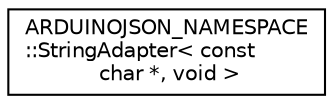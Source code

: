 digraph "Graphical Class Hierarchy"
{
 // LATEX_PDF_SIZE
  edge [fontname="Helvetica",fontsize="10",labelfontname="Helvetica",labelfontsize="10"];
  node [fontname="Helvetica",fontsize="10",shape=record];
  rankdir="LR";
  Node0 [label="ARDUINOJSON_NAMESPACE\l::StringAdapter\< const\l char *, void \>",height=0.2,width=0.4,color="black", fillcolor="white", style="filled",URL="$structARDUINOJSON__NAMESPACE_1_1StringAdapter_3_01const_01char_01_5_00_01void_01_4.html",tooltip=" "];
}
